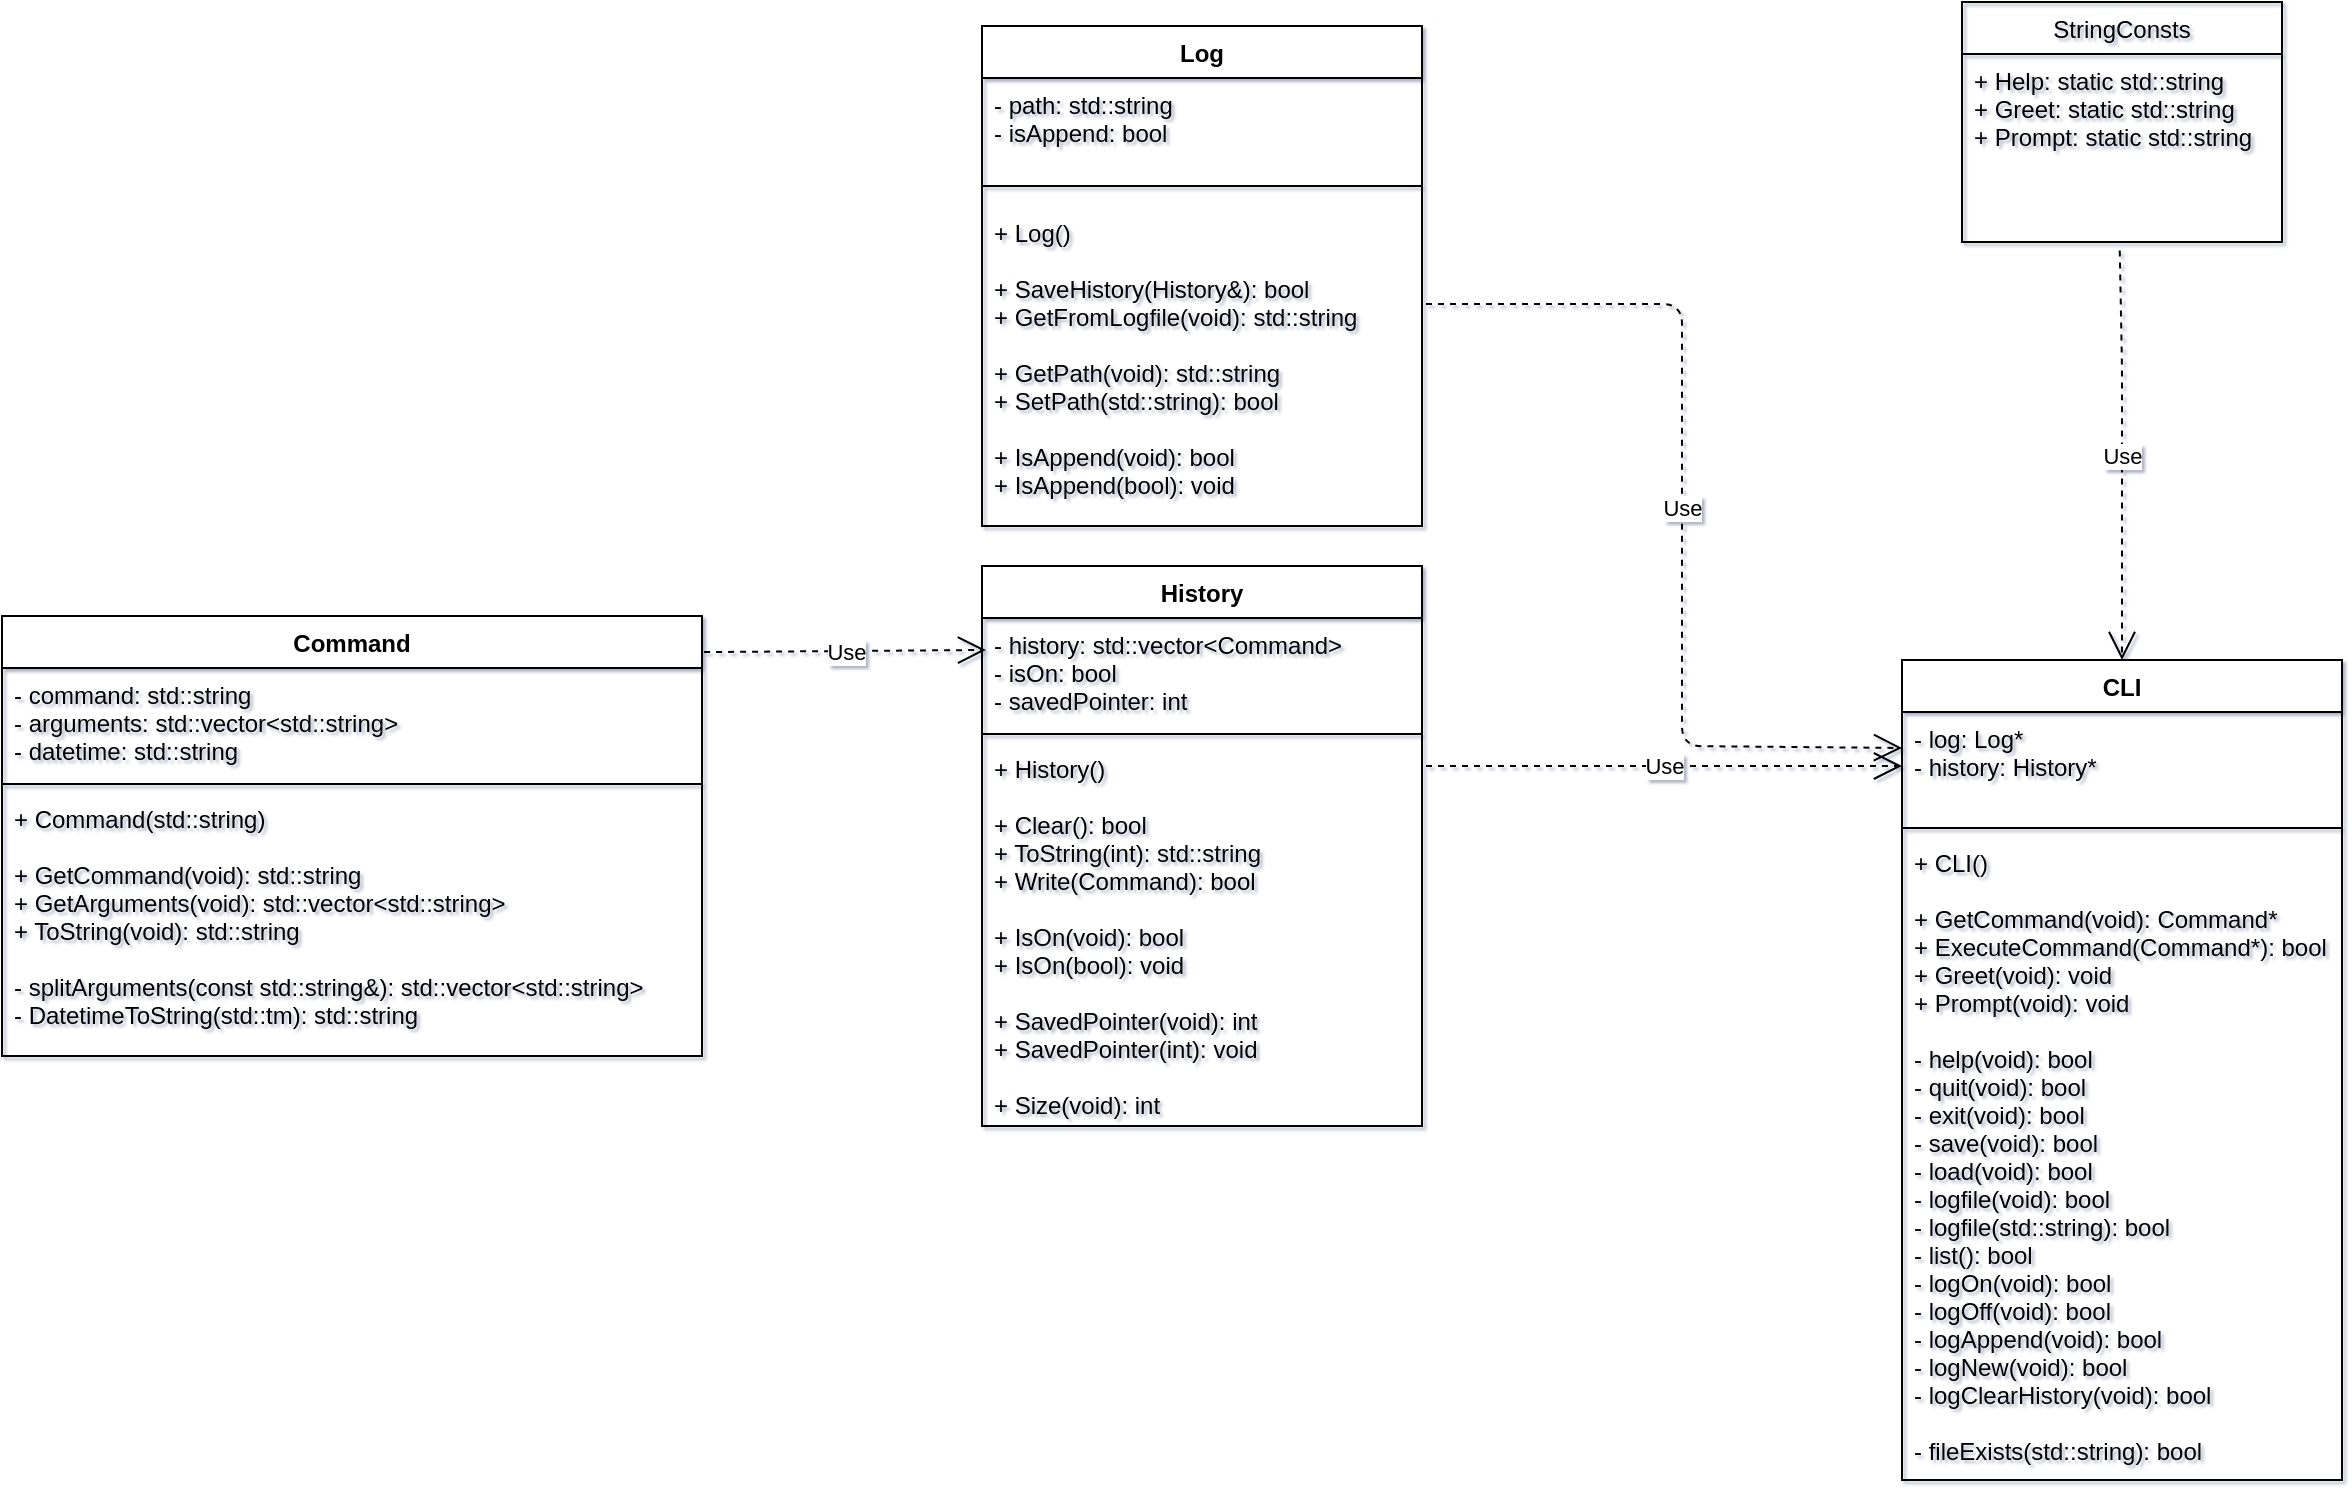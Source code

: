 <mxfile version="11.1.4" type="device"><diagram id="wseerR05GcXSTzA8JC6p" name="Class diagram"><mxGraphModel dx="1474" dy="550" grid="1" gridSize="10" guides="1" tooltips="1" connect="1" arrows="1" fold="1" page="1" pageScale="1" pageWidth="827" pageHeight="1169" math="0" shadow="1"><root><mxCell id="0"/><mxCell id="1" parent="0"/><mxCell id="MFwkMF769S9upMnOG5oG-5" value="History" style="swimlane;fontStyle=1;align=center;verticalAlign=top;childLayout=stackLayout;horizontal=1;startSize=26;horizontalStack=0;resizeParent=1;resizeParentMax=0;resizeLast=0;collapsible=1;marginBottom=0;" parent="1" vertex="1"><mxGeometry x="10" y="600" width="220" height="280" as="geometry"/></mxCell><mxCell id="MFwkMF769S9upMnOG5oG-6" value="- history: std::vector&lt;Command&gt;&#10;- isOn: bool&#10;- savedPointer: int" style="text;strokeColor=none;fillColor=none;align=left;verticalAlign=top;spacingLeft=4;spacingRight=4;overflow=hidden;rotatable=0;points=[[0,0.5],[1,0.5]];portConstraint=eastwest;" parent="MFwkMF769S9upMnOG5oG-5" vertex="1"><mxGeometry y="26" width="220" height="54" as="geometry"/></mxCell><mxCell id="MFwkMF769S9upMnOG5oG-7" value="" style="line;strokeWidth=1;fillColor=none;align=left;verticalAlign=middle;spacingTop=-1;spacingLeft=3;spacingRight=3;rotatable=0;labelPosition=right;points=[];portConstraint=eastwest;" parent="MFwkMF769S9upMnOG5oG-5" vertex="1"><mxGeometry y="80" width="220" height="8" as="geometry"/></mxCell><mxCell id="MFwkMF769S9upMnOG5oG-8" value="+ History()&#10;&#10;+ Clear(): bool&#10;+ ToString(int): std::string&#10;+ Write(Command): bool&#10;&#10;+ IsOn(void): bool&#10;+ IsOn(bool): void&#10;&#10;+ SavedPointer(void): int&#10;+ SavedPointer(int): void&#10;&#10;+ Size(void): int" style="text;strokeColor=none;fillColor=none;align=left;verticalAlign=top;spacingLeft=4;spacingRight=4;overflow=hidden;rotatable=0;points=[[0,0.5],[1,0.5]];portConstraint=eastwest;" parent="MFwkMF769S9upMnOG5oG-5" vertex="1"><mxGeometry y="88" width="220" height="192" as="geometry"/></mxCell><mxCell id="MFwkMF769S9upMnOG5oG-9" value="Log" style="swimlane;fontStyle=1;align=center;verticalAlign=top;childLayout=stackLayout;horizontal=1;startSize=26;horizontalStack=0;resizeParent=1;resizeParentMax=0;resizeLast=0;collapsible=1;marginBottom=0;" parent="1" vertex="1"><mxGeometry x="10" y="330" width="220" height="250" as="geometry"/></mxCell><mxCell id="MFwkMF769S9upMnOG5oG-10" value="- path: std::string&#10;- isAppend: bool" style="text;strokeColor=none;fillColor=none;align=left;verticalAlign=top;spacingLeft=4;spacingRight=4;overflow=hidden;rotatable=0;points=[[0,0.5],[1,0.5]];portConstraint=eastwest;labelBackgroundColor=none;" parent="MFwkMF769S9upMnOG5oG-9" vertex="1"><mxGeometry y="26" width="220" height="44" as="geometry"/></mxCell><mxCell id="MFwkMF769S9upMnOG5oG-11" value="" style="line;strokeWidth=1;fillColor=none;align=left;verticalAlign=middle;spacingTop=-1;spacingLeft=3;spacingRight=3;rotatable=0;labelPosition=right;points=[];portConstraint=eastwest;" parent="MFwkMF769S9upMnOG5oG-9" vertex="1"><mxGeometry y="70" width="220" height="20" as="geometry"/></mxCell><mxCell id="MFwkMF769S9upMnOG5oG-12" value="+ Log()&#10;&#10;+ SaveHistory(History&amp;): bool&#10;+ GetFromLogfile(void): std::string&#10;&#10;+ GetPath(void): std::string&#10;+ SetPath(std::string): bool&#10;&#10;+ IsAppend(void): bool&#10;+ IsAppend(bool): void" style="text;strokeColor=none;fillColor=none;align=left;verticalAlign=top;spacingLeft=4;spacingRight=4;overflow=hidden;rotatable=0;points=[[0,0.5],[1,0.5]];portConstraint=eastwest;" parent="MFwkMF769S9upMnOG5oG-9" vertex="1"><mxGeometry y="90" width="220" height="160" as="geometry"/></mxCell><mxCell id="MFwkMF769S9upMnOG5oG-13" value="CLI" style="swimlane;fontStyle=1;align=center;verticalAlign=top;childLayout=stackLayout;horizontal=1;startSize=26;horizontalStack=0;resizeParent=1;resizeParentMax=0;resizeLast=0;collapsible=1;marginBottom=0;" parent="1" vertex="1"><mxGeometry x="470" y="647" width="220" height="410" as="geometry"/></mxCell><mxCell id="MFwkMF769S9upMnOG5oG-14" value="- log: Log*&#10;- history: History*" style="text;strokeColor=none;fillColor=none;align=left;verticalAlign=top;spacingLeft=4;spacingRight=4;overflow=hidden;rotatable=0;points=[[0,0.5],[1,0.5]];portConstraint=eastwest;" parent="MFwkMF769S9upMnOG5oG-13" vertex="1"><mxGeometry y="26" width="220" height="54" as="geometry"/></mxCell><mxCell id="MFwkMF769S9upMnOG5oG-15" value="" style="line;strokeWidth=1;fillColor=none;align=left;verticalAlign=middle;spacingTop=-1;spacingLeft=3;spacingRight=3;rotatable=0;labelPosition=right;points=[];portConstraint=eastwest;" parent="MFwkMF769S9upMnOG5oG-13" vertex="1"><mxGeometry y="80" width="220" height="8" as="geometry"/></mxCell><mxCell id="MFwkMF769S9upMnOG5oG-16" value="+ CLI()&#10;&#10;+ GetCommand(void): Command*&#10;+ ExecuteCommand(Command*): bool&#10;+ Greet(void): void&#10;+ Prompt(void): void&#10;&#10;- help(void): bool&#10;- quit(void): bool&#10;- exit(void): bool&#10;- save(void): bool&#10;- load(void): bool&#10;- logfile(void): bool&#10;- logfile(std::string): bool&#10;- list(): bool&#10;- logOn(void): bool&#10;- logOff(void): bool&#10;- logAppend(void): bool&#10;- logNew(void): bool&#10;- logClearHistory(void): bool&#10;&#10;- fileExists(std::string): bool&#10;" style="text;strokeColor=none;fillColor=none;align=left;verticalAlign=top;spacingLeft=4;spacingRight=4;overflow=hidden;rotatable=0;points=[[0,0.5],[1,0.5]];portConstraint=eastwest;" parent="MFwkMF769S9upMnOG5oG-13" vertex="1"><mxGeometry y="88" width="220" height="322" as="geometry"/></mxCell><mxCell id="MFwkMF769S9upMnOG5oG-1" value="Command" style="swimlane;fontStyle=1;align=center;verticalAlign=top;childLayout=stackLayout;horizontal=1;startSize=26;horizontalStack=0;resizeParent=1;resizeParentMax=0;resizeLast=0;collapsible=1;marginBottom=0;" parent="1" vertex="1"><mxGeometry x="-480" y="625" width="350" height="220" as="geometry"/></mxCell><mxCell id="MFwkMF769S9upMnOG5oG-2" value="- command: std::string&#10;- arguments: std::vector&lt;std::string&gt;&#10;- datetime: std::string" style="text;strokeColor=none;fillColor=none;align=left;verticalAlign=top;spacingLeft=4;spacingRight=4;overflow=hidden;rotatable=0;points=[[0,0.5],[1,0.5]];portConstraint=eastwest;" parent="MFwkMF769S9upMnOG5oG-1" vertex="1"><mxGeometry y="26" width="350" height="54" as="geometry"/></mxCell><mxCell id="MFwkMF769S9upMnOG5oG-3" value="" style="line;strokeWidth=1;fillColor=none;align=left;verticalAlign=middle;spacingTop=-1;spacingLeft=3;spacingRight=3;rotatable=0;labelPosition=right;points=[];portConstraint=eastwest;" parent="MFwkMF769S9upMnOG5oG-1" vertex="1"><mxGeometry y="80" width="350" height="8" as="geometry"/></mxCell><mxCell id="MFwkMF769S9upMnOG5oG-4" value="+ Command(std::string)&#10;&#10;+ GetCommand(void): std::string&#10;+ GetArguments(void): std::vector&lt;std::string&gt;&#10;+ ToString(void): std::string&#10;&#10;- splitArguments(const std::string&amp;): std::vector&lt;std::string&gt;&#10;- DatetimeToString(std::tm): std::string" style="text;strokeColor=none;fillColor=none;align=left;verticalAlign=top;spacingLeft=4;spacingRight=4;overflow=hidden;rotatable=0;points=[[0,0.5],[1,0.5]];portConstraint=eastwest;" parent="MFwkMF769S9upMnOG5oG-1" vertex="1"><mxGeometry y="88" width="350" height="132" as="geometry"/></mxCell><mxCell id="7-o-9o5dHL-mVApF_erc-7" value="Use" style="endArrow=open;endSize=12;dashed=1;html=1;entryX=0;entryY=0.333;entryDx=0;entryDy=0;entryPerimeter=0;" parent="1" target="MFwkMF769S9upMnOG5oG-14" edge="1"><mxGeometry width="160" relative="1" as="geometry"><mxPoint x="232" y="469" as="sourcePoint"/><mxPoint x="470" y="621" as="targetPoint"/><Array as="points"><mxPoint x="360" y="469"/><mxPoint x="360" y="690"/></Array></mxGeometry></mxCell><mxCell id="7-o-9o5dHL-mVApF_erc-8" value="Use" style="endArrow=open;endSize=12;dashed=1;html=1;entryX=0.009;entryY=0.296;entryDx=0;entryDy=0;entryPerimeter=0;exitX=1.003;exitY=0.082;exitDx=0;exitDy=0;exitPerimeter=0;" parent="1" source="MFwkMF769S9upMnOG5oG-1" target="MFwkMF769S9upMnOG5oG-6" edge="1"><mxGeometry width="160" relative="1" as="geometry"><mxPoint x="-80" y="670" as="sourcePoint"/><mxPoint x="10" y="639" as="targetPoint"/></mxGeometry></mxCell><mxCell id="7-o-9o5dHL-mVApF_erc-9" value="StringConsts" style="swimlane;fontStyle=0;childLayout=stackLayout;horizontal=1;startSize=26;fillColor=none;horizontalStack=0;resizeParent=1;resizeParentMax=0;resizeLast=0;collapsible=1;marginBottom=0;" parent="1" vertex="1"><mxGeometry x="500" y="318" width="160" height="120" as="geometry"/></mxCell><mxCell id="7-o-9o5dHL-mVApF_erc-12" value="+ Help: static std::string&#10;+ Greet: static std::string&#10;+ Prompt: static std::string" style="text;strokeColor=none;fillColor=none;align=left;verticalAlign=top;spacingLeft=4;spacingRight=4;overflow=hidden;rotatable=0;points=[[0,0.5],[1,0.5]];portConstraint=eastwest;" parent="7-o-9o5dHL-mVApF_erc-9" vertex="1"><mxGeometry y="26" width="160" height="94" as="geometry"/></mxCell><mxCell id="7-o-9o5dHL-mVApF_erc-13" value="Use" style="endArrow=open;endSize=12;dashed=1;html=1;" parent="1" edge="1"><mxGeometry width="160" relative="1" as="geometry"><mxPoint x="232" y="700" as="sourcePoint"/><mxPoint x="470" y="700" as="targetPoint"/></mxGeometry></mxCell><mxCell id="7-o-9o5dHL-mVApF_erc-14" value="Use" style="endArrow=open;endSize=12;dashed=1;html=1;exitX=0.493;exitY=1.045;exitDx=0;exitDy=0;exitPerimeter=0;entryX=0.5;entryY=0;entryDx=0;entryDy=0;" parent="1" source="7-o-9o5dHL-mVApF_erc-12" target="MFwkMF769S9upMnOG5oG-13" edge="1"><mxGeometry width="160" relative="1" as="geometry"><mxPoint x="270" y="851.5" as="sourcePoint"/><mxPoint x="430" y="851.5" as="targetPoint"/><Array as="points"><mxPoint x="580" y="500"/><mxPoint x="580" y="520"/></Array></mxGeometry></mxCell></root></mxGraphModel></diagram></mxfile>